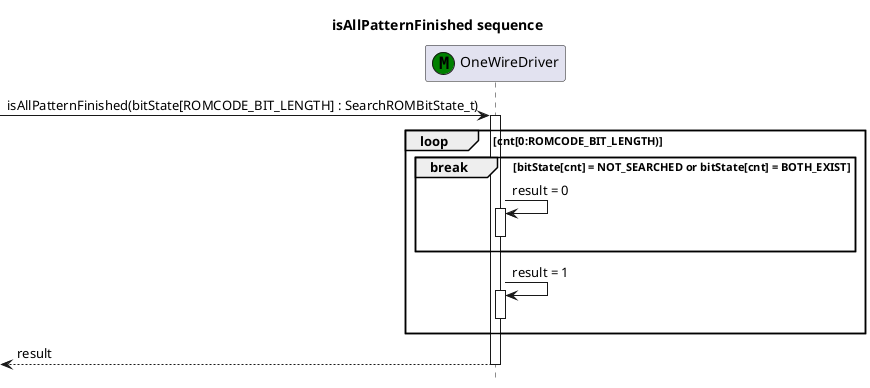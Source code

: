 @startuml

hide footbox

title isAllPatternFinished sequence

participant "OneWireDriver" as ModuleOneWireDriver<<M,Green>>[[../Class/OneWireDriver.svg]]



-> ModuleOneWireDriver : isAllPatternFinished(bitState[ROMCODE_BIT_LENGTH] : SearchROMBitState_t)
  activate ModuleOneWireDriver

loop cnt[0:ROMCODE_BIT_LENGTH)
  break bitState[cnt] = NOT_SEARCHED or bitState[cnt] = BOTH_EXIST
    ModuleOneWireDriver -> ModuleOneWireDriver : result = 0
      activate ModuleOneWireDriver
      deactivate ModuleOneWireDriver
  end

  ModuleOneWireDriver -> ModuleOneWireDriver : result = 1
    activate ModuleOneWireDriver
    deactivate ModuleOneWireDriver
end

<-- ModuleOneWireDriver : result
  deactivate ModuleOneWireDriver

@enduml

